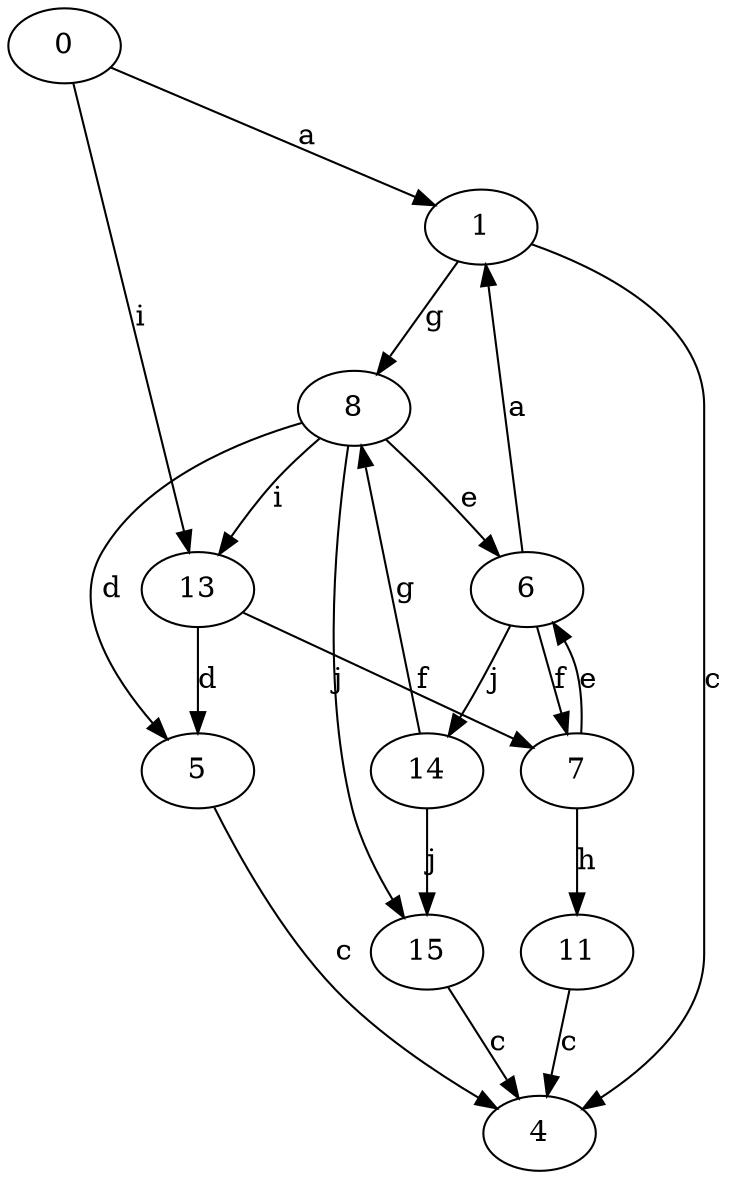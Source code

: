 strict digraph  {
0;
1;
4;
5;
6;
7;
8;
11;
13;
14;
15;
0 -> 1  [label=a];
0 -> 13  [label=i];
1 -> 4  [label=c];
1 -> 8  [label=g];
5 -> 4  [label=c];
6 -> 1  [label=a];
6 -> 7  [label=f];
6 -> 14  [label=j];
7 -> 6  [label=e];
7 -> 11  [label=h];
8 -> 5  [label=d];
8 -> 6  [label=e];
8 -> 13  [label=i];
8 -> 15  [label=j];
11 -> 4  [label=c];
13 -> 5  [label=d];
13 -> 7  [label=f];
14 -> 8  [label=g];
14 -> 15  [label=j];
15 -> 4  [label=c];
}
